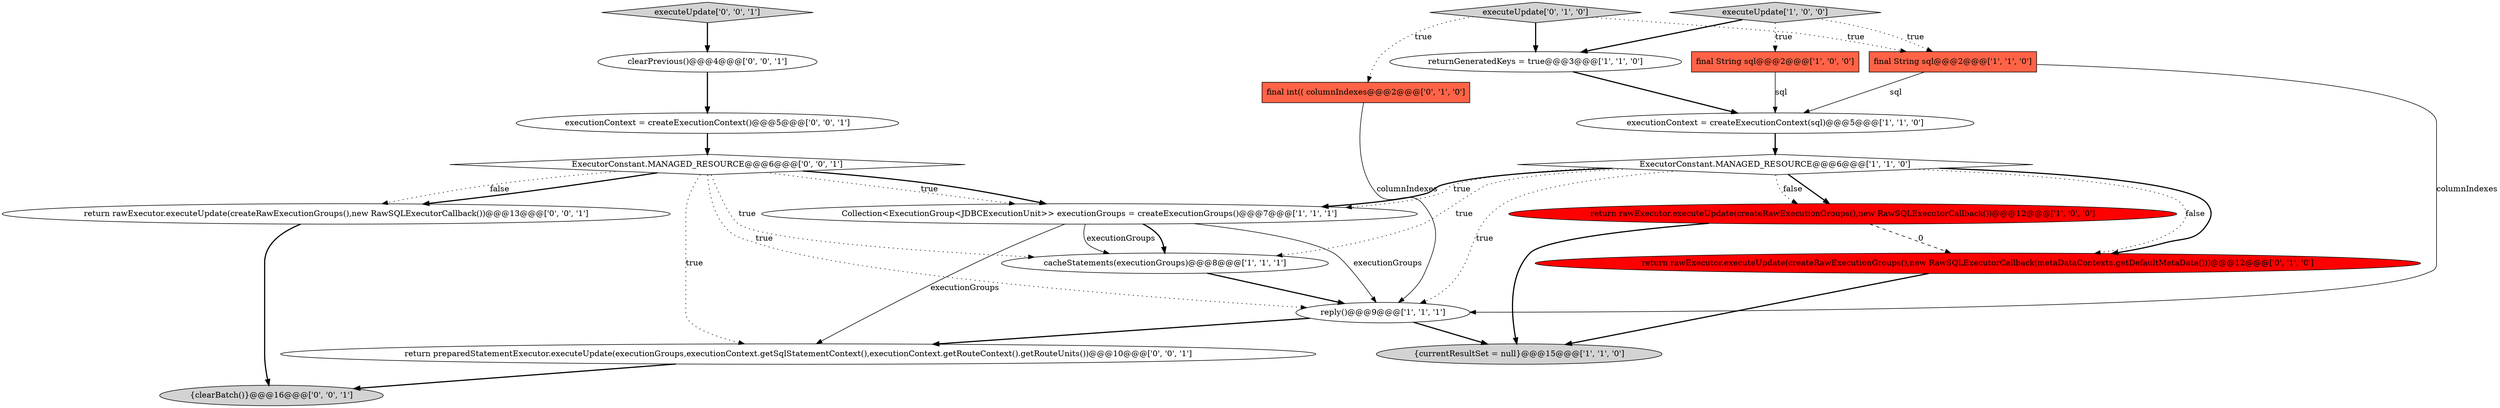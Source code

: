 digraph {
8 [style = filled, label = "reply()@@@9@@@['1', '1', '1']", fillcolor = white, shape = ellipse image = "AAA0AAABBB1BBB"];
5 [style = filled, label = "final String sql@@@2@@@['1', '1', '0']", fillcolor = tomato, shape = box image = "AAA0AAABBB1BBB"];
12 [style = filled, label = "return rawExecutor.executeUpdate(createRawExecutionGroups(),new RawSQLExecutorCallback(metaDataContexts.getDefaultMetaData()))@@@12@@@['0', '1', '0']", fillcolor = red, shape = ellipse image = "AAA1AAABBB2BBB"];
19 [style = filled, label = "return preparedStatementExecutor.executeUpdate(executionGroups,executionContext.getSqlStatementContext(),executionContext.getRouteContext().getRouteUnits())@@@10@@@['0', '0', '1']", fillcolor = white, shape = ellipse image = "AAA0AAABBB3BBB"];
13 [style = filled, label = "executeUpdate['0', '1', '0']", fillcolor = lightgray, shape = diamond image = "AAA0AAABBB2BBB"];
1 [style = filled, label = "final String sql@@@2@@@['1', '0', '0']", fillcolor = tomato, shape = box image = "AAA0AAABBB1BBB"];
17 [style = filled, label = "{clearBatch()}@@@16@@@['0', '0', '1']", fillcolor = lightgray, shape = ellipse image = "AAA0AAABBB3BBB"];
4 [style = filled, label = "executeUpdate['1', '0', '0']", fillcolor = lightgray, shape = diamond image = "AAA0AAABBB1BBB"];
15 [style = filled, label = "ExecutorConstant.MANAGED_RESOURCE@@@6@@@['0', '0', '1']", fillcolor = white, shape = diamond image = "AAA0AAABBB3BBB"];
10 [style = filled, label = "executionContext = createExecutionContext(sql)@@@5@@@['1', '1', '0']", fillcolor = white, shape = ellipse image = "AAA0AAABBB1BBB"];
18 [style = filled, label = "executeUpdate['0', '0', '1']", fillcolor = lightgray, shape = diamond image = "AAA0AAABBB3BBB"];
2 [style = filled, label = "cacheStatements(executionGroups)@@@8@@@['1', '1', '1']", fillcolor = white, shape = ellipse image = "AAA0AAABBB1BBB"];
16 [style = filled, label = "executionContext = createExecutionContext()@@@5@@@['0', '0', '1']", fillcolor = white, shape = ellipse image = "AAA0AAABBB3BBB"];
6 [style = filled, label = "returnGeneratedKeys = true@@@3@@@['1', '1', '0']", fillcolor = white, shape = ellipse image = "AAA0AAABBB1BBB"];
9 [style = filled, label = "ExecutorConstant.MANAGED_RESOURCE@@@6@@@['1', '1', '0']", fillcolor = white, shape = diamond image = "AAA0AAABBB1BBB"];
11 [style = filled, label = "final int(( columnIndexes@@@2@@@['0', '1', '0']", fillcolor = tomato, shape = box image = "AAA0AAABBB2BBB"];
20 [style = filled, label = "clearPrevious()@@@4@@@['0', '0', '1']", fillcolor = white, shape = ellipse image = "AAA0AAABBB3BBB"];
14 [style = filled, label = "return rawExecutor.executeUpdate(createRawExecutionGroups(),new RawSQLExecutorCallback())@@@13@@@['0', '0', '1']", fillcolor = white, shape = ellipse image = "AAA0AAABBB3BBB"];
3 [style = filled, label = "{currentResultSet = null}@@@15@@@['1', '1', '0']", fillcolor = lightgray, shape = ellipse image = "AAA0AAABBB1BBB"];
7 [style = filled, label = "return rawExecutor.executeUpdate(createRawExecutionGroups(),new RawSQLExecutorCallback())@@@12@@@['1', '0', '0']", fillcolor = red, shape = ellipse image = "AAA1AAABBB1BBB"];
0 [style = filled, label = "Collection<ExecutionGroup<JDBCExecutionUnit>> executionGroups = createExecutionGroups()@@@7@@@['1', '1', '1']", fillcolor = white, shape = ellipse image = "AAA0AAABBB1BBB"];
16->15 [style = bold, label=""];
1->10 [style = solid, label="sql"];
4->5 [style = dotted, label="true"];
9->0 [style = dotted, label="true"];
5->10 [style = solid, label="sql"];
9->0 [style = bold, label=""];
15->14 [style = bold, label=""];
4->1 [style = dotted, label="true"];
4->6 [style = bold, label=""];
15->14 [style = dotted, label="false"];
8->19 [style = bold, label=""];
15->2 [style = dotted, label="true"];
0->2 [style = bold, label=""];
8->3 [style = bold, label=""];
5->8 [style = solid, label="columnIndexes"];
14->17 [style = bold, label=""];
13->5 [style = dotted, label="true"];
19->17 [style = bold, label=""];
11->8 [style = solid, label="columnIndexes"];
9->7 [style = bold, label=""];
15->0 [style = dotted, label="true"];
9->12 [style = dotted, label="false"];
7->3 [style = bold, label=""];
9->8 [style = dotted, label="true"];
0->2 [style = solid, label="executionGroups"];
9->7 [style = dotted, label="false"];
18->20 [style = bold, label=""];
20->16 [style = bold, label=""];
15->8 [style = dotted, label="true"];
15->19 [style = dotted, label="true"];
9->2 [style = dotted, label="true"];
6->10 [style = bold, label=""];
15->0 [style = bold, label=""];
7->12 [style = dashed, label="0"];
13->11 [style = dotted, label="true"];
0->8 [style = solid, label="executionGroups"];
10->9 [style = bold, label=""];
9->12 [style = bold, label=""];
12->3 [style = bold, label=""];
13->6 [style = bold, label=""];
0->19 [style = solid, label="executionGroups"];
2->8 [style = bold, label=""];
}
